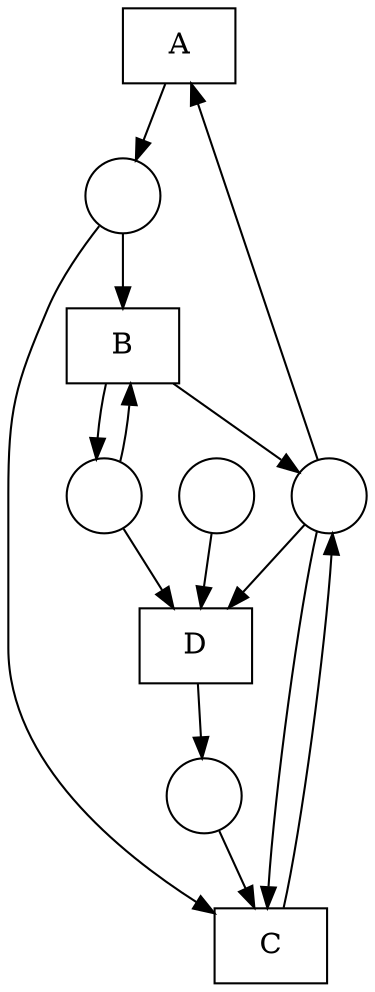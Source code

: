 digraph "Fittest net" {
	node [shape=box]
	A [label=A]
	B [label=B]
	D [label=D]
	C [label=C]
	node [shape=circle]
	1 [label=" "]
	2 [label=" "]
	3 [label=" "]
	4 [label=" "]
	5 [label=" "]
	1 -> A
	A -> 2
	3 -> B
	2 -> B
	B -> 1
	B -> 3
	1 -> D
	5 -> D
	3 -> D
	D -> 4
	1 -> C
	2 -> C
	4 -> C
	C -> 1
}
